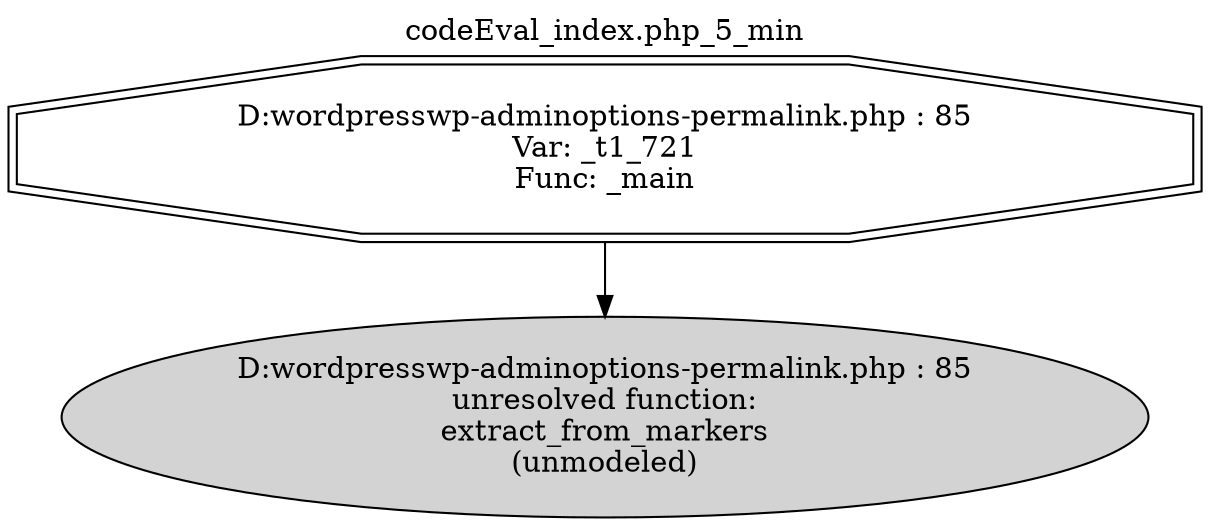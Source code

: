 digraph cfg {
  label="codeEval_index.php_5_min";
  labelloc=t;
  n1 [shape=doubleoctagon, label="D:\wordpress\wp-admin\options-permalink.php : 85\nVar: _t1_721\nFunc: _main\n"];
  n2 [shape=ellipse, label="D:\wordpress\wp-admin\options-permalink.php : 85\nunresolved function:\nextract_from_markers\n(unmodeled)\n",style=filled];
  n1 -> n2;
}
